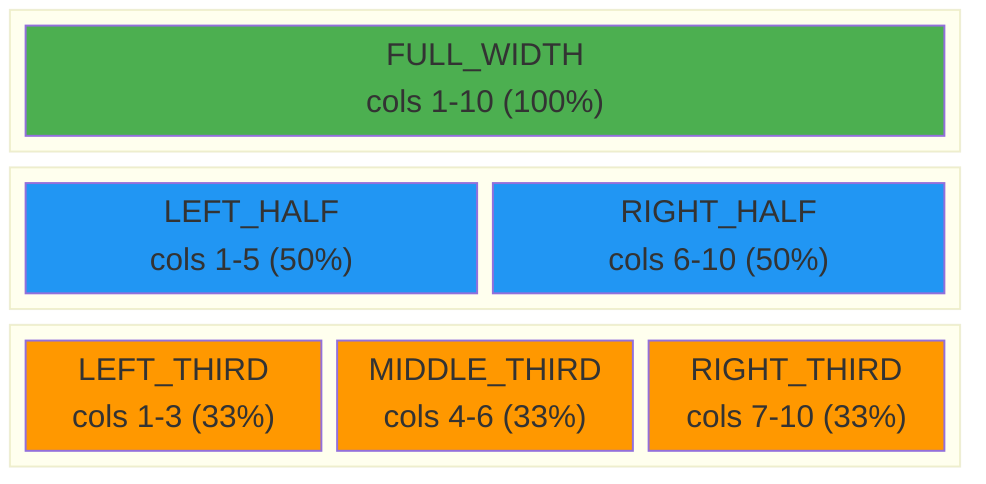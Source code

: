---
title: Common Layout Patterns
---
block-beta
    columns 10
    
    block:fullWidth:10
        fw["FULL_WIDTH<br/>cols 1-10 (100%)"]
    end
    
    block:twoCol:10
        lh["LEFT_HALF<br/>cols 1-5 (50%)"] rh["RIGHT_HALF<br/>cols 6-10 (50%)"]
    end
    
    block:threeCol:10
        lt["LEFT_THIRD<br/>cols 1-3 (33%)"] mt["MIDDLE_THIRD<br/>cols 4-6 (33%)"] rt["RIGHT_THIRD<br/>cols 7-10 (33%)"]
    end
    
    classDef fullWidth fill:#4caf50
    classDef twoCol fill:#2196f3
    classDef threeCol fill:#ff9800
    
    class fw fullWidth
    class lh,rh twoCol
    class lt,mt,rt threeCol